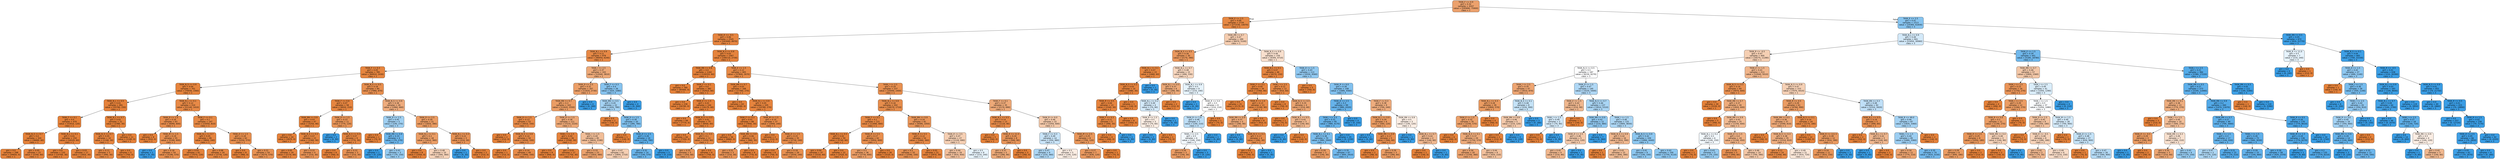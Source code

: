 digraph Tree {
node [shape=box, style="filled, rounded", color="black", fontname=helvetica] ;
edge [fontname=helvetica] ;
0 [label="TASK_F <= 0.9\ngini = 0.32\nsamples = 4247\nvalue = [295890, 75900]\nclass = 1", fillcolor="#eca16c"] ;
1 [label="TASK_E <= 2.5\ngini = 0.09\nsamples = 2734\nvalue = [271530, 14070]\nclass = 1", fillcolor="#e68843"] ;
0 -> 1 [labeldistance=2.5, labelangle=45, headlabel="True"] ;
2 [label="TASK_R <= -0.5\ngini = 0.06\nsamples = 2545\nvalue = [263060, 8970]\nclass = 1", fillcolor="#e68540"] ;
1 -> 2 ;
3 [label="TASK_N_L <= 0.9\ngini = 0.11\nsamples = 978\nvalue = [96950, 6240]\nclass = 1", fillcolor="#e78946"] ;
2 -> 3 ;
4 [label="TASK_F <= 0.3\ngini = 0.05\nsamples = 785\nvalue = [84910, 2430]\nclass = 1", fillcolor="#e6853f"] ;
3 -> 4 ;
5 [label="TASK_N_S <= 0.9\ngini = 0.04\nsamples = 701\nvalue = [76930, 1560]\nclass = 1", fillcolor="#e6843d"] ;
4 -> 5 ;
6 [label="TASK_N_L <= 0.5\ngini = 0.01\nsamples = 491\nvalue = [55790, 150]\nclass = 1", fillcolor="#e5813a"] ;
5 -> 6 ;
7 [label="TASK_F <= 0.1\ngini = 0.0\nsamples = 470\nvalue = [53410, 120]\nclass = 1", fillcolor="#e58139"] ;
6 -> 7 ;
8 [label="TASK_N_S <= 0.7\ngini = 0.0\nsamples = 320\nvalue = [36890, 60]\nclass = 1", fillcolor="#e58139"] ;
7 -> 8 ;
9 [label="gini = 0.0\nsamples = 298\nvalue = [34650, 0]\nclass = 1", fillcolor="#e58139"] ;
8 -> 9 ;
10 [label="gini = 0.05\nsamples = 22\nvalue = [2240, 60]\nclass = 1", fillcolor="#e6843e"] ;
8 -> 10 ;
11 [label="TASK_N_L <= 0.1\ngini = 0.01\nsamples = 150\nvalue = [16520, 60]\nclass = 1", fillcolor="#e5813a"] ;
7 -> 11 ;
12 [label="gini = 0.0\nsamples = 133\nvalue = [14700, 30]\nclass = 1", fillcolor="#e58139"] ;
11 -> 12 ;
13 [label="gini = 0.03\nsamples = 17\nvalue = [1820, 30]\nclass = 1", fillcolor="#e5833c"] ;
11 -> 13 ;
14 [label="TASK_N_L <= 0.7\ngini = 0.02\nsamples = 21\nvalue = [2380, 30]\nclass = 1", fillcolor="#e5833b"] ;
6 -> 14 ;
15 [label="TASK_N_S <= 0.7\ngini = 0.05\nsamples = 10\nvalue = [1190, 30]\nclass = 1", fillcolor="#e6843e"] ;
14 -> 15 ;
16 [label="gini = 0.11\nsamples = 5\nvalue = [490, 30]\nclass = 1", fillcolor="#e78945"] ;
15 -> 16 ;
17 [label="gini = 0.0\nsamples = 5\nvalue = [700, 0]\nclass = 1", fillcolor="#e58139"] ;
15 -> 17 ;
18 [label="gini = 0.0\nsamples = 11\nvalue = [1190, 0]\nclass = 1", fillcolor="#e58139"] ;
14 -> 18 ;
19 [label="TASK_N_L <= 0.1\ngini = 0.12\nsamples = 210\nvalue = [21140, 1410]\nclass = 1", fillcolor="#e78946"] ;
5 -> 19 ;
20 [label="TASK_D <= 1.5\ngini = 0.16\nsamples = 63\nvalue = [6090, 600]\nclass = 1", fillcolor="#e88d4d"] ;
19 -> 20 ;
21 [label="gini = 0.0\nsamples = 8\nvalue = [910, 0]\nclass = 1", fillcolor="#e58139"] ;
20 -> 21 ;
22 [label="TASK_M <= 1.5\ngini = 0.19\nsamples = 55\nvalue = [5180, 600]\nclass = 1", fillcolor="#e89050"] ;
20 -> 22 ;
23 [label="gini = 0.0\nsamples = 1\nvalue = [0, 30]\nclass = 3", fillcolor="#399de5"] ;
22 -> 23 ;
24 [label="gini = 0.18\nsamples = 54\nvalue = [5180, 570]\nclass = 1", fillcolor="#e88f4f"] ;
22 -> 24 ;
25 [label="TASK_F <= 0.1\ngini = 0.1\nsamples = 147\nvalue = [15050, 810]\nclass = 1", fillcolor="#e68844"] ;
19 -> 25 ;
26 [label="TASK_N_L <= 0.7\ngini = 0.05\nsamples = 85\nvalue = [9800, 240]\nclass = 1", fillcolor="#e6843e"] ;
25 -> 26 ;
27 [label="gini = 0.03\nsamples = 61\nvalue = [7070, 120]\nclass = 1", fillcolor="#e5833c"] ;
26 -> 27 ;
28 [label="gini = 0.08\nsamples = 24\nvalue = [2730, 120]\nclass = 1", fillcolor="#e68742"] ;
26 -> 28 ;
29 [label="TASK_D <= 1.5\ngini = 0.18\nsamples = 62\nvalue = [5250, 570]\nclass = 1", fillcolor="#e88f4e"] ;
25 -> 29 ;
30 [label="gini = 0.0\nsamples = 8\nvalue = [980, 0]\nclass = 1", fillcolor="#e58139"] ;
29 -> 30 ;
31 [label="gini = 0.21\nsamples = 54\nvalue = [4270, 570]\nclass = 1", fillcolor="#e89253"] ;
29 -> 31 ;
32 [label="TASK_N_S <= 0.5\ngini = 0.18\nsamples = 84\nvalue = [7980, 870]\nclass = 1", fillcolor="#e88f4f"] ;
4 -> 32 ;
33 [label="TASK_F <= 0.6\ngini = 0.07\nsamples = 58\nvalue = [6020, 210]\nclass = 1", fillcolor="#e68540"] ;
32 -> 33 ;
34 [label="TASK_RN <= 0.9\ngini = 0.03\nsamples = 47\nvalue = [5250, 90]\nclass = 1", fillcolor="#e5833c"] ;
33 -> 34 ;
35 [label="gini = 0.0\nsamples = 24\nvalue = [2870, 0]\nclass = 1", fillcolor="#e58139"] ;
34 -> 35 ;
36 [label="TASK_N_S <= 0.2\ngini = 0.07\nsamples = 23\nvalue = [2380, 90]\nclass = 1", fillcolor="#e68640"] ;
34 -> 36 ;
37 [label="gini = 0.05\nsamples = 19\nvalue = [2170, 60]\nclass = 1", fillcolor="#e6843e"] ;
36 -> 37 ;
38 [label="gini = 0.22\nsamples = 4\nvalue = [210, 30]\nclass = 1", fillcolor="#e99355"] ;
36 -> 38 ;
39 [label="TASK_D <= 1.5\ngini = 0.23\nsamples = 11\nvalue = [770, 120]\nclass = 1", fillcolor="#e99558"] ;
33 -> 39 ;
40 [label="gini = 0.0\nsamples = 2\nvalue = [0, 90]\nclass = 3", fillcolor="#399de5"] ;
39 -> 40 ;
41 [label="TASK_N_S <= 0.3\ngini = 0.07\nsamples = 9\nvalue = [770, 30]\nclass = 1", fillcolor="#e68641"] ;
39 -> 41 ;
42 [label="gini = 0.0\nsamples = 6\nvalue = [560, 0]\nclass = 1", fillcolor="#e58139"] ;
41 -> 42 ;
43 [label="gini = 0.22\nsamples = 3\nvalue = [210, 30]\nclass = 1", fillcolor="#e99355"] ;
41 -> 43 ;
44 [label="TASK_N_S <= 0.9\ngini = 0.38\nsamples = 26\nvalue = [1960, 660]\nclass = 1", fillcolor="#eeab7c"] ;
32 -> 44 ;
45 [label="TASK_D <= 1.5\ngini = 0.45\nsamples = 5\nvalue = [140, 270]\nclass = 3", fillcolor="#a0d0f2"] ;
44 -> 45 ;
46 [label="gini = 0.0\nsamples = 1\nvalue = [70, 0]\nclass = 1", fillcolor="#e58139"] ;
45 -> 46 ;
47 [label="TASK_RN <= 0.9\ngini = 0.33\nsamples = 4\nvalue = [70, 270]\nclass = 3", fillcolor="#6cb6ec"] ;
45 -> 47 ;
48 [label="gini = 0.0\nsamples = 1\nvalue = [0, 120]\nclass = 3", fillcolor="#399de5"] ;
47 -> 48 ;
49 [label="gini = 0.43\nsamples = 3\nvalue = [70, 150]\nclass = 3", fillcolor="#95cbf1"] ;
47 -> 49 ;
50 [label="TASK_D <= 2.5\ngini = 0.29\nsamples = 21\nvalue = [1820, 390]\nclass = 1", fillcolor="#eb9c63"] ;
44 -> 50 ;
51 [label="TASK_N_L <= 0.1\ngini = 0.3\nsamples = 18\nvalue = [1610, 360]\nclass = 1", fillcolor="#eb9d65"] ;
50 -> 51 ;
52 [label="gini = 0.0\nsamples = 8\nvalue = [1050, 0]\nclass = 1", fillcolor="#e58139"] ;
51 -> 52 ;
53 [label="gini = 0.48\nsamples = 10\nvalue = [560, 360]\nclass = 1", fillcolor="#f6d2b8"] ;
51 -> 53 ;
54 [label="TASK_N_L <= 0.3\ngini = 0.22\nsamples = 3\nvalue = [210, 30]\nclass = 1", fillcolor="#e99355"] ;
50 -> 54 ;
55 [label="gini = 0.0\nsamples = 1\nvalue = [0, 30]\nclass = 3", fillcolor="#399de5"] ;
54 -> 55 ;
56 [label="gini = 0.0\nsamples = 2\nvalue = [210, 0]\nclass = 1", fillcolor="#e58139"] ;
54 -> 56 ;
57 [label="TASK_I <= 2.5\ngini = 0.37\nsamples = 193\nvalue = [12040, 3810]\nclass = 1", fillcolor="#eda978"] ;
3 -> 57 ;
58 [label="TASK_D <= 2.5\ngini = 0.31\nsamples = 167\nvalue = [11620, 2730]\nclass = 1", fillcolor="#eb9f68"] ;
57 -> 58 ;
59 [label="TASK_RN <= 0.7\ngini = 0.3\nsamples = 163\nvalue = [11620, 2550]\nclass = 1", fillcolor="#eb9d64"] ;
58 -> 59 ;
60 [label="TASK_D <= 1.5\ngini = 0.13\nsamples = 52\nvalue = [4410, 330]\nclass = 1", fillcolor="#e78a48"] ;
59 -> 60 ;
61 [label="gini = 0.0\nsamples = 2\nvalue = [210, 0]\nclass = 1", fillcolor="#e58139"] ;
60 -> 61 ;
62 [label="TASK_N_S <= 0.9\ngini = 0.14\nsamples = 50\nvalue = [4200, 330]\nclass = 1", fillcolor="#e78b49"] ;
60 -> 62 ;
63 [label="gini = 0.0\nsamples = 1\nvalue = [210, 0]\nclass = 1", fillcolor="#e58139"] ;
62 -> 63 ;
64 [label="gini = 0.14\nsamples = 49\nvalue = [3990, 330]\nclass = 1", fillcolor="#e78b49"] ;
62 -> 64 ;
65 [label="TASK_D <= 1.5\ngini = 0.36\nsamples = 111\nvalue = [7210, 2220]\nclass = 1", fillcolor="#eda876"] ;
59 -> 65 ;
66 [label="TASK_I <= 1.5\ngini = 0.02\nsamples = 26\nvalue = [2590, 30]\nclass = 1", fillcolor="#e5823b"] ;
65 -> 66 ;
67 [label="gini = 0.0\nsamples = 9\nvalue = [840, 0]\nclass = 1", fillcolor="#e58139"] ;
66 -> 67 ;
68 [label="gini = 0.03\nsamples = 17\nvalue = [1750, 30]\nclass = 1", fillcolor="#e5833c"] ;
66 -> 68 ;
69 [label="TASK_I <= 1.5\ngini = 0.44\nsamples = 85\nvalue = [4620, 2190]\nclass = 1", fillcolor="#f1bd97"] ;
65 -> 69 ;
70 [label="gini = 0.33\nsamples = 23\nvalue = [1820, 480]\nclass = 1", fillcolor="#eca26d"] ;
69 -> 70 ;
71 [label="gini = 0.47\nsamples = 62\nvalue = [2800, 1710]\nclass = 1", fillcolor="#f5ceb2"] ;
69 -> 71 ;
72 [label="gini = 0.0\nsamples = 4\nvalue = [0, 180]\nclass = 3", fillcolor="#399de5"] ;
58 -> 72 ;
73 [label="TASK_F <= 0.3\ngini = 0.4\nsamples = 26\nvalue = [420, 1080]\nclass = 3", fillcolor="#86c3ef"] ;
57 -> 73 ;
74 [label="TASK_RN <= 0.5\ngini = 0.45\nsamples = 22\nvalue = [420, 780]\nclass = 3", fillcolor="#a4d2f3"] ;
73 -> 74 ;
75 [label="gini = 0.0\nsamples = 2\nvalue = [140, 0]\nclass = 1", fillcolor="#e58139"] ;
74 -> 75 ;
76 [label="TASK_D <= 1.5\ngini = 0.39\nsamples = 20\nvalue = [280, 780]\nclass = 3", fillcolor="#80c0ee"] ;
74 -> 76 ;
77 [label="gini = 0.0\nsamples = 1\nvalue = [140, 0]\nclass = 1", fillcolor="#e58139"] ;
76 -> 77 ;
78 [label="TASK_D <= 2.5\ngini = 0.26\nsamples = 19\nvalue = [140, 780]\nclass = 3", fillcolor="#5dafea"] ;
76 -> 78 ;
79 [label="gini = 0.32\nsamples = 14\nvalue = [140, 570]\nclass = 3", fillcolor="#6ab5eb"] ;
78 -> 79 ;
80 [label="gini = 0.0\nsamples = 5\nvalue = [0, 210]\nclass = 3", fillcolor="#399de5"] ;
78 -> 80 ;
81 [label="gini = 0.0\nsamples = 4\nvalue = [0, 300]\nclass = 3", fillcolor="#399de5"] ;
73 -> 81 ;
82 [label="TASK_N_S <= 0.9\ngini = 0.03\nsamples = 1567\nvalue = [166110, 2730]\nclass = 1", fillcolor="#e5833c"] ;
2 -> 82 ;
83 [label="TASK_RN <= 0.9\ngini = 0.0\nsamples = 1162\nvalue = [128310, 60]\nclass = 1", fillcolor="#e58139"] ;
82 -> 83 ;
84 [label="gini = 0.0\nsamples = 780\nvalue = [85400, 0]\nclass = 1", fillcolor="#e58139"] ;
83 -> 84 ;
85 [label="TASK_F <= 0.1\ngini = 0.0\nsamples = 382\nvalue = [42910, 60]\nclass = 1", fillcolor="#e58139"] ;
83 -> 85 ;
86 [label="gini = 0.0\nsamples = 238\nvalue = [26740, 0]\nclass = 1", fillcolor="#e58139"] ;
85 -> 86 ;
87 [label="TASK_E <= 1.5\ngini = 0.01\nsamples = 144\nvalue = [16170, 60]\nclass = 1", fillcolor="#e5813a"] ;
85 -> 87 ;
88 [label="gini = 0.0\nsamples = 69\nvalue = [7770, 0]\nclass = 1", fillcolor="#e58139"] ;
87 -> 88 ;
89 [label="TASK_N_S <= 0.5\ngini = 0.01\nsamples = 75\nvalue = [8400, 60]\nclass = 1", fillcolor="#e5823a"] ;
87 -> 89 ;
90 [label="gini = 0.0\nsamples = 64\nvalue = [7350, 0]\nclass = 1", fillcolor="#e58139"] ;
89 -> 90 ;
91 [label="TASK_N_L <= 0.5\ngini = 0.1\nsamples = 11\nvalue = [1050, 60]\nclass = 1", fillcolor="#e68844"] ;
89 -> 91 ;
92 [label="gini = 0.25\nsamples = 5\nvalue = [350, 60]\nclass = 1", fillcolor="#e9975b"] ;
91 -> 92 ;
93 [label="gini = 0.0\nsamples = 6\nvalue = [700, 0]\nclass = 1", fillcolor="#e58139"] ;
91 -> 93 ;
94 [label="TASK_E <= 1.5\ngini = 0.12\nsamples = 405\nvalue = [37800, 2670]\nclass = 1", fillcolor="#e78a47"] ;
82 -> 94 ;
95 [label="TASK_RN <= 0.7\ngini = 0.03\nsamples = 168\nvalue = [17360, 270]\nclass = 1", fillcolor="#e5833c"] ;
94 -> 95 ;
96 [label="gini = 0.0\nsamples = 63\nvalue = [6580, 0]\nclass = 1", fillcolor="#e58139"] ;
95 -> 96 ;
97 [label="TASK_N_L <= 0.9\ngini = 0.05\nsamples = 105\nvalue = [10780, 270]\nclass = 1", fillcolor="#e6843e"] ;
95 -> 97 ;
98 [label="TASK_F <= 0.3\ngini = 0.01\nsamples = 68\nvalue = [7840, 30]\nclass = 1", fillcolor="#e5813a"] ;
97 -> 98 ;
99 [label="gini = 0.0\nsamples = 56\nvalue = [6860, 0]\nclass = 1", fillcolor="#e58139"] ;
98 -> 99 ;
100 [label="TASK_RN <= 0.9\ngini = 0.06\nsamples = 12\nvalue = [980, 30]\nclass = 1", fillcolor="#e6853f"] ;
98 -> 100 ;
101 [label="gini = 0.22\nsamples = 3\nvalue = [210, 30]\nclass = 1", fillcolor="#e99355"] ;
100 -> 101 ;
102 [label="gini = 0.0\nsamples = 9\nvalue = [770, 0]\nclass = 1", fillcolor="#e58139"] ;
100 -> 102 ;
103 [label="TASK_M <= 1.5\ngini = 0.14\nsamples = 37\nvalue = [2940, 240]\nclass = 1", fillcolor="#e78b49"] ;
97 -> 103 ;
104 [label="gini = 0.0\nsamples = 2\nvalue = [210, 0]\nclass = 1", fillcolor="#e58139"] ;
103 -> 104 ;
105 [label="TASK_D <= 1.5\ngini = 0.15\nsamples = 35\nvalue = [2730, 240]\nclass = 1", fillcolor="#e78c4a"] ;
103 -> 105 ;
106 [label="gini = 0.0\nsamples = 6\nvalue = [700, 0]\nclass = 1", fillcolor="#e58139"] ;
105 -> 106 ;
107 [label="gini = 0.19\nsamples = 29\nvalue = [2030, 240]\nclass = 1", fillcolor="#e89050"] ;
105 -> 107 ;
108 [label="TASK_I <= 2.5\ngini = 0.19\nsamples = 237\nvalue = [20440, 2400]\nclass = 1", fillcolor="#e89050"] ;
94 -> 108 ;
109 [label="TASK_N_L <= 0.9\ngini = 0.16\nsamples = 202\nvalue = [18270, 1710]\nclass = 1", fillcolor="#e78d4c"] ;
108 -> 109 ;
110 [label="TASK_F <= 0.1\ngini = 0.1\nsamples = 121\nvalue = [11690, 660]\nclass = 1", fillcolor="#e68844"] ;
109 -> 110 ;
111 [label="TASK_N_L <= 0.5\ngini = 0.02\nsamples = 59\nvalue = [5740, 60]\nclass = 1", fillcolor="#e5823b"] ;
110 -> 111 ;
112 [label="gini = 0.04\nsamples = 37\nvalue = [3220, 60]\nclass = 1", fillcolor="#e5833d"] ;
111 -> 112 ;
113 [label="gini = 0.0\nsamples = 22\nvalue = [2520, 0]\nclass = 1", fillcolor="#e58139"] ;
111 -> 113 ;
114 [label="TASK_R <= 5.5\ngini = 0.17\nsamples = 62\nvalue = [5950, 600]\nclass = 1", fillcolor="#e88e4d"] ;
110 -> 114 ;
115 [label="gini = 0.3\nsamples = 36\nvalue = [2730, 600]\nclass = 1", fillcolor="#eb9d65"] ;
114 -> 115 ;
116 [label="gini = 0.0\nsamples = 26\nvalue = [3220, 0]\nclass = 1", fillcolor="#e58139"] ;
114 -> 116 ;
117 [label="TASK_RN <= 0.9\ngini = 0.24\nsamples = 81\nvalue = [6580, 1050]\nclass = 1", fillcolor="#e99559"] ;
109 -> 117 ;
118 [label="TASK_R <= 5.5\ngini = 0.12\nsamples = 54\nvalue = [5460, 360]\nclass = 1", fillcolor="#e78946"] ;
117 -> 118 ;
119 [label="gini = 0.2\nsamples = 33\nvalue = [2590, 330]\nclass = 1", fillcolor="#e89152"] ;
118 -> 119 ;
120 [label="gini = 0.02\nsamples = 21\nvalue = [2870, 30]\nclass = 1", fillcolor="#e5823b"] ;
118 -> 120 ;
121 [label="TASK_R <= 3.5\ngini = 0.47\nsamples = 27\nvalue = [1120, 690]\nclass = 1", fillcolor="#f5cfb3"] ;
117 -> 121 ;
122 [label="gini = 0.44\nsamples = 19\nvalue = [910, 450]\nclass = 1", fillcolor="#f2bf9b"] ;
121 -> 122 ;
123 [label="gini = 0.5\nsamples = 8\nvalue = [210, 240]\nclass = 3", fillcolor="#e6f3fc"] ;
121 -> 123 ;
124 [label="TASK_F <= 0.1\ngini = 0.37\nsamples = 35\nvalue = [2170, 690]\nclass = 1", fillcolor="#eda978"] ;
108 -> 124 ;
125 [label="TASK_N_L <= 0.5\ngini = 0.14\nsamples = 13\nvalue = [1120, 90]\nclass = 1", fillcolor="#e78b49"] ;
124 -> 125 ;
126 [label="gini = 0.0\nsamples = 5\nvalue = [560, 0]\nclass = 1", fillcolor="#e58139"] ;
125 -> 126 ;
127 [label="TASK_R <= 11.5\ngini = 0.24\nsamples = 8\nvalue = [560, 90]\nclass = 1", fillcolor="#e99559"] ;
125 -> 127 ;
128 [label="gini = 0.37\nsamples = 5\nvalue = [280, 90]\nclass = 1", fillcolor="#edaa79"] ;
127 -> 128 ;
129 [label="gini = 0.0\nsamples = 3\nvalue = [280, 0]\nclass = 1", fillcolor="#e58139"] ;
127 -> 129 ;
130 [label="TASK_R <= 6.0\ngini = 0.46\nsamples = 22\nvalue = [1050, 600]\nclass = 1", fillcolor="#f4c9aa"] ;
124 -> 130 ;
131 [label="TASK_F <= 0.3\ngini = 0.49\nsamples = 14\nvalue = [350, 480]\nclass = 3", fillcolor="#c9e4f8"] ;
130 -> 131 ;
132 [label="gini = 0.47\nsamples = 9\nvalue = [210, 360]\nclass = 3", fillcolor="#acd6f4"] ;
131 -> 132 ;
133 [label="gini = 0.5\nsamples = 5\nvalue = [140, 120]\nclass = 1", fillcolor="#fbede3"] ;
131 -> 133 ;
134 [label="TASK_M <= 2.5\ngini = 0.25\nsamples = 8\nvalue = [700, 120]\nclass = 1", fillcolor="#e9975b"] ;
130 -> 134 ;
135 [label="gini = 0.27\nsamples = 7\nvalue = [630, 120]\nclass = 1", fillcolor="#ea995f"] ;
134 -> 135 ;
136 [label="gini = 0.0\nsamples = 1\nvalue = [70, 0]\nclass = 1", fillcolor="#e58139"] ;
134 -> 136 ;
137 [label="TASK_RN <= 0.7\ngini = 0.47\nsamples = 189\nvalue = [8470, 5100]\nclass = 1", fillcolor="#f5cdb0"] ;
1 -> 137 ;
138 [label="TASK_N_S <= 0.5\ngini = 0.26\nsamples = 30\nvalue = [2170, 390]\nclass = 1", fillcolor="#ea985d"] ;
137 -> 138 ;
139 [label="TASK_N_L <= 0.1\ngini = 0.07\nsamples = 15\nvalue = [1680, 60]\nclass = 1", fillcolor="#e68640"] ;
138 -> 139 ;
140 [label="TASK_N_S <= 0.2\ngini = 0.03\nsamples = 14\nvalue = [1680, 30]\nclass = 1", fillcolor="#e5833d"] ;
139 -> 140 ;
141 [label="TASK_R <= 0.5\ngini = 0.04\nsamples = 13\nvalue = [1540, 30]\nclass = 1", fillcolor="#e6833d"] ;
140 -> 141 ;
142 [label="TASK_F <= 0.3\ngini = 0.11\nsamples = 5\nvalue = [490, 30]\nclass = 1", fillcolor="#e78945"] ;
141 -> 142 ;
143 [label="gini = 0.0\nsamples = 4\nvalue = [490, 0]\nclass = 1", fillcolor="#e58139"] ;
142 -> 143 ;
144 [label="gini = 0.0\nsamples = 1\nvalue = [0, 30]\nclass = 3", fillcolor="#399de5"] ;
142 -> 144 ;
145 [label="gini = 0.0\nsamples = 8\nvalue = [1050, 0]\nclass = 1", fillcolor="#e58139"] ;
141 -> 145 ;
146 [label="gini = 0.0\nsamples = 1\nvalue = [140, 0]\nclass = 1", fillcolor="#e58139"] ;
140 -> 146 ;
147 [label="gini = 0.0\nsamples = 1\nvalue = [0, 30]\nclass = 3", fillcolor="#399de5"] ;
139 -> 147 ;
148 [label="TASK_N_L <= 0.7\ngini = 0.48\nsamples = 15\nvalue = [490, 330]\nclass = 1", fillcolor="#f7d6be"] ;
138 -> 148 ;
149 [label="TASK_N_L <= 0.5\ngini = 0.37\nsamples = 6\nvalue = [280, 90]\nclass = 1", fillcolor="#edaa79"] ;
148 -> 149 ;
150 [label="TASK_N_L <= 0.2\ngini = 0.49\nsamples = 4\nvalue = [70, 90]\nclass = 3", fillcolor="#d3e9f9"] ;
149 -> 150 ;
151 [label="TASK_R <= 1.5\ngini = 0.5\nsamples = 3\nvalue = [70, 60]\nclass = 1", fillcolor="#fbede3"] ;
150 -> 151 ;
152 [label="gini = 0.0\nsamples = 2\nvalue = [0, 60]\nclass = 3", fillcolor="#399de5"] ;
151 -> 152 ;
153 [label="gini = 0.0\nsamples = 1\nvalue = [70, 0]\nclass = 1", fillcolor="#e58139"] ;
151 -> 153 ;
154 [label="gini = 0.0\nsamples = 1\nvalue = [0, 30]\nclass = 3", fillcolor="#399de5"] ;
150 -> 154 ;
155 [label="gini = 0.0\nsamples = 2\nvalue = [210, 0]\nclass = 1", fillcolor="#e58139"] ;
149 -> 155 ;
156 [label="TASK_N_L <= 0.9\ngini = 0.5\nsamples = 9\nvalue = [210, 240]\nclass = 3", fillcolor="#e6f3fc"] ;
148 -> 156 ;
157 [label="gini = 0.0\nsamples = 1\nvalue = [0, 30]\nclass = 3", fillcolor="#399de5"] ;
156 -> 157 ;
158 [label="TASK_R <= 5.0\ngini = 0.5\nsamples = 8\nvalue = [210, 210]\nclass = 1", fillcolor="#ffffff"] ;
156 -> 158 ;
159 [label="TASK_R <= 1.0\ngini = 0.48\nsamples = 7\nvalue = [140, 210]\nclass = 3", fillcolor="#bddef6"] ;
158 -> 159 ;
160 [label="TASK_I <= 2.5\ngini = 0.5\nsamples = 6\nvalue = [140, 150]\nclass = 3", fillcolor="#f2f8fd"] ;
159 -> 160 ;
161 [label="gini = 0.29\nsamples = 3\nvalue = [140, 30]\nclass = 1", fillcolor="#eb9c63"] ;
160 -> 161 ;
162 [label="gini = 0.0\nsamples = 3\nvalue = [0, 120]\nclass = 3", fillcolor="#399de5"] ;
160 -> 162 ;
163 [label="gini = 0.0\nsamples = 1\nvalue = [0, 60]\nclass = 3", fillcolor="#399de5"] ;
159 -> 163 ;
164 [label="gini = 0.0\nsamples = 1\nvalue = [70, 0]\nclass = 1", fillcolor="#e58139"] ;
158 -> 164 ;
165 [label="TASK_N_S <= 0.9\ngini = 0.49\nsamples = 159\nvalue = [6300, 4710]\nclass = 1", fillcolor="#f8dfcd"] ;
137 -> 165 ;
166 [label="TASK_N_L <= 0.1\ngini = 0.07\nsamples = 46\nvalue = [4270, 150]\nclass = 1", fillcolor="#e68540"] ;
165 -> 166 ;
167 [label="TASK_F <= 0.1\ngini = 0.05\nsamples = 34\nvalue = [3360, 90]\nclass = 1", fillcolor="#e6843e"] ;
166 -> 167 ;
168 [label="gini = 0.0\nsamples = 21\nvalue = [2170, 0]\nclass = 1", fillcolor="#e58139"] ;
167 -> 168 ;
169 [label="TASK_R <= 1.0\ngini = 0.13\nsamples = 13\nvalue = [1190, 90]\nclass = 1", fillcolor="#e78b48"] ;
167 -> 169 ;
170 [label="TASK_RN <= 0.9\ngini = 0.37\nsamples = 5\nvalue = [280, 90]\nclass = 1", fillcolor="#edaa79"] ;
169 -> 170 ;
171 [label="gini = 0.0\nsamples = 1\nvalue = [0, 60]\nclass = 3", fillcolor="#399de5"] ;
170 -> 171 ;
172 [label="TASK_N_S <= 0.1\ngini = 0.17\nsamples = 4\nvalue = [280, 30]\nclass = 1", fillcolor="#e88e4e"] ;
170 -> 172 ;
173 [label="gini = 0.0\nsamples = 3\nvalue = [280, 0]\nclass = 1", fillcolor="#e58139"] ;
172 -> 173 ;
174 [label="gini = 0.0\nsamples = 1\nvalue = [0, 30]\nclass = 3", fillcolor="#399de5"] ;
172 -> 174 ;
175 [label="gini = 0.0\nsamples = 8\nvalue = [910, 0]\nclass = 1", fillcolor="#e58139"] ;
169 -> 175 ;
176 [label="TASK_I <= 2.5\ngini = 0.12\nsamples = 12\nvalue = [910, 60]\nclass = 1", fillcolor="#e78946"] ;
166 -> 176 ;
177 [label="gini = 0.0\nsamples = 8\nvalue = [700, 0]\nclass = 1", fillcolor="#e58139"] ;
176 -> 177 ;
178 [label="TASK_N_S <= 0.5\ngini = 0.35\nsamples = 4\nvalue = [210, 60]\nclass = 1", fillcolor="#eca572"] ;
176 -> 178 ;
179 [label="gini = 0.0\nsamples = 1\nvalue = [70, 0]\nclass = 1", fillcolor="#e58139"] ;
178 -> 179 ;
180 [label="TASK_N_L <= 0.5\ngini = 0.42\nsamples = 3\nvalue = [140, 60]\nclass = 1", fillcolor="#f0b78e"] ;
178 -> 180 ;
181 [label="gini = 0.0\nsamples = 2\nvalue = [0, 60]\nclass = 3", fillcolor="#399de5"] ;
180 -> 181 ;
182 [label="gini = 0.0\nsamples = 1\nvalue = [140, 0]\nclass = 1", fillcolor="#e58139"] ;
180 -> 182 ;
183 [label="TASK_D <= 1.5\ngini = 0.43\nsamples = 113\nvalue = [2030, 4560]\nclass = 3", fillcolor="#91c9f1"] ;
165 -> 183 ;
184 [label="gini = 0.0\nsamples = 5\nvalue = [350, 0]\nclass = 1", fillcolor="#e58139"] ;
183 -> 184 ;
185 [label="TASK_R <= 6.0\ngini = 0.39\nsamples = 108\nvalue = [1680, 4560]\nclass = 3", fillcolor="#82c1ef"] ;
183 -> 185 ;
186 [label="TASK_D <= 2.5\ngini = 0.3\nsamples = 99\nvalue = [980, 4320]\nclass = 3", fillcolor="#66b3eb"] ;
185 -> 186 ;
187 [label="TASK_I <= 2.5\ngini = 0.31\nsamples = 95\nvalue = [980, 4170]\nclass = 3", fillcolor="#68b4eb"] ;
186 -> 187 ;
188 [label="TASK_N_L <= 0.1\ngini = 0.38\nsamples = 70\nvalue = [980, 2940]\nclass = 3", fillcolor="#7bbeee"] ;
187 -> 188 ;
189 [label="gini = 0.29\nsamples = 3\nvalue = [140, 30]\nclass = 1", fillcolor="#eb9c63"] ;
188 -> 189 ;
190 [label="gini = 0.35\nsamples = 67\nvalue = [840, 2910]\nclass = 3", fillcolor="#72b9ed"] ;
188 -> 190 ;
191 [label="gini = 0.0\nsamples = 25\nvalue = [0, 1230]\nclass = 3", fillcolor="#399de5"] ;
187 -> 191 ;
192 [label="gini = 0.0\nsamples = 4\nvalue = [0, 150]\nclass = 3", fillcolor="#399de5"] ;
186 -> 192 ;
193 [label="TASK_F <= 0.3\ngini = 0.38\nsamples = 9\nvalue = [700, 240]\nclass = 1", fillcolor="#eeac7d"] ;
185 -> 193 ;
194 [label="TASK_N_L <= 0.9\ngini = 0.29\nsamples = 6\nvalue = [560, 120]\nclass = 1", fillcolor="#eb9c63"] ;
193 -> 194 ;
195 [label="gini = 0.0\nsamples = 1\nvalue = [0, 60]\nclass = 3", fillcolor="#399de5"] ;
194 -> 195 ;
196 [label="TASK_RN <= 0.9\ngini = 0.17\nsamples = 5\nvalue = [560, 60]\nclass = 1", fillcolor="#e88e4e"] ;
194 -> 196 ;
197 [label="gini = 0.0\nsamples = 2\nvalue = [280, 0]\nclass = 1", fillcolor="#e58139"] ;
196 -> 197 ;
198 [label="gini = 0.29\nsamples = 3\nvalue = [280, 60]\nclass = 1", fillcolor="#eb9c63"] ;
196 -> 198 ;
199 [label="TASK_RN <= 0.9\ngini = 0.5\nsamples = 3\nvalue = [140, 120]\nclass = 1", fillcolor="#fbede3"] ;
193 -> 199 ;
200 [label="gini = 0.0\nsamples = 1\nvalue = [0, 60]\nclass = 3", fillcolor="#399de5"] ;
199 -> 200 ;
201 [label="TASK_N_L <= 0.7\ngini = 0.42\nsamples = 2\nvalue = [140, 60]\nclass = 1", fillcolor="#f0b78e"] ;
199 -> 201 ;
202 [label="gini = 0.0\nsamples = 1\nvalue = [140, 0]\nclass = 1", fillcolor="#e58139"] ;
201 -> 202 ;
203 [label="gini = 0.0\nsamples = 1\nvalue = [0, 60]\nclass = 3", fillcolor="#399de5"] ;
201 -> 203 ;
204 [label="TASK_E <= 2.5\ngini = 0.41\nsamples = 1513\nvalue = [24360, 61830]\nclass = 3", fillcolor="#87c4ef"] ;
0 -> 204 [labeldistance=2.5, labelangle=-45, headlabel="False"] ;
205 [label="TASK_N_L <= 0.9\ngini = 0.49\nsamples = 841\nvalue = [23450, 30060]\nclass = 3", fillcolor="#d3e9f9"] ;
204 -> 205 ;
206 [label="TASK_R <= -0.5\ngini = 0.47\nsamples = 400\nvalue = [18270, 11280]\nclass = 1", fillcolor="#f5cfb3"] ;
205 -> 206 ;
207 [label="TASK_N_S <= 0.5\ngini = 0.5\nsamples = 187\nvalue = [6230, 6270]\nclass = 3", fillcolor="#fefeff"] ;
206 -> 207 ;
208 [label="TASK_I <= 2.5\ngini = 0.35\nsamples = 47\nvalue = [3010, 870]\nclass = 1", fillcolor="#eda572"] ;
207 -> 208 ;
209 [label="TASK_N_L <= 0.3\ngini = 0.28\nsamples = 39\nvalue = [2800, 570]\nclass = 1", fillcolor="#ea9b61"] ;
208 -> 209 ;
210 [label="TASK_E <= 1.5\ngini = 0.32\nsamples = 35\nvalue = [2240, 570]\nclass = 1", fillcolor="#eca16b"] ;
209 -> 210 ;
211 [label="gini = 0.0\nsamples = 6\nvalue = [490, 0]\nclass = 1", fillcolor="#e58139"] ;
210 -> 211 ;
212 [label="TASK_N_S <= 0.1\ngini = 0.37\nsamples = 29\nvalue = [1750, 570]\nclass = 1", fillcolor="#edaa79"] ;
210 -> 212 ;
213 [label="gini = 0.34\nsamples = 20\nvalue = [1330, 360]\nclass = 1", fillcolor="#eca36f"] ;
212 -> 213 ;
214 [label="gini = 0.44\nsamples = 9\nvalue = [420, 210]\nclass = 1", fillcolor="#f2c09c"] ;
212 -> 214 ;
215 [label="gini = 0.0\nsamples = 4\nvalue = [560, 0]\nclass = 1", fillcolor="#e58139"] ;
209 -> 215 ;
216 [label="TASK_N_S <= 0.1\ngini = 0.48\nsamples = 8\nvalue = [210, 300]\nclass = 3", fillcolor="#c4e2f7"] ;
208 -> 216 ;
217 [label="TASK_RN <= 0.9\ngini = 0.46\nsamples = 5\nvalue = [210, 120]\nclass = 1", fillcolor="#f4c9aa"] ;
216 -> 217 ;
218 [label="gini = 0.0\nsamples = 2\nvalue = [210, 0]\nclass = 1", fillcolor="#e58139"] ;
217 -> 218 ;
219 [label="gini = 0.0\nsamples = 3\nvalue = [0, 120]\nclass = 3", fillcolor="#399de5"] ;
217 -> 219 ;
220 [label="gini = 0.0\nsamples = 3\nvalue = [0, 180]\nclass = 3", fillcolor="#399de5"] ;
216 -> 220 ;
221 [label="TASK_D <= 1.5\ngini = 0.47\nsamples = 140\nvalue = [3220, 5400]\nclass = 3", fillcolor="#afd7f5"] ;
207 -> 221 ;
222 [label="TASK_E <= 1.5\ngini = 0.42\nsamples = 3\nvalue = [210, 90]\nclass = 1", fillcolor="#f0b78e"] ;
221 -> 222 ;
223 [label="TASK_I <= 1.5\ngini = 0.49\nsamples = 2\nvalue = [70, 90]\nclass = 3", fillcolor="#d3e9f9"] ;
222 -> 223 ;
224 [label="gini = 0.0\nsamples = 1\nvalue = [70, 0]\nclass = 1", fillcolor="#e58139"] ;
223 -> 224 ;
225 [label="gini = 0.0\nsamples = 1\nvalue = [0, 90]\nclass = 3", fillcolor="#399de5"] ;
223 -> 225 ;
226 [label="gini = 0.0\nsamples = 1\nvalue = [140, 0]\nclass = 1", fillcolor="#e58139"] ;
222 -> 226 ;
227 [label="TASK_N_S <= 0.7\ngini = 0.46\nsamples = 137\nvalue = [3010, 5310]\nclass = 3", fillcolor="#a9d5f4"] ;
221 -> 227 ;
228 [label="TASK_RN <= 0.9\ngini = 0.42\nsamples = 12\nvalue = [210, 480]\nclass = 3", fillcolor="#90c8f0"] ;
227 -> 228 ;
229 [label="TASK_D <= 2.5\ngini = 0.46\nsamples = 5\nvalue = [210, 120]\nclass = 1", fillcolor="#f4c9aa"] ;
228 -> 229 ;
230 [label="gini = 0.42\nsamples = 4\nvalue = [210, 90]\nclass = 1", fillcolor="#f0b78e"] ;
229 -> 230 ;
231 [label="gini = 0.0\nsamples = 1\nvalue = [0, 30]\nclass = 3", fillcolor="#399de5"] ;
229 -> 231 ;
232 [label="gini = 0.0\nsamples = 7\nvalue = [0, 360]\nclass = 3", fillcolor="#399de5"] ;
228 -> 232 ;
233 [label="TASK_I <= 1.5\ngini = 0.46\nsamples = 125\nvalue = [2800, 4830]\nclass = 3", fillcolor="#acd6f4"] ;
227 -> 233 ;
234 [label="TASK_N_S <= 0.9\ngini = 0.42\nsamples = 16\nvalue = [910, 390]\nclass = 1", fillcolor="#f0b78e"] ;
233 -> 234 ;
235 [label="gini = 0.0\nsamples = 1\nvalue = [70, 0]\nclass = 1", fillcolor="#e58139"] ;
234 -> 235 ;
236 [label="gini = 0.43\nsamples = 15\nvalue = [840, 390]\nclass = 1", fillcolor="#f1bc95"] ;
234 -> 236 ;
237 [label="TASK_N_S <= 0.9\ngini = 0.42\nsamples = 109\nvalue = [1890, 4440]\nclass = 3", fillcolor="#8dc7f0"] ;
233 -> 237 ;
238 [label="gini = 0.42\nsamples = 9\nvalue = [140, 330]\nclass = 3", fillcolor="#8dc7f0"] ;
237 -> 238 ;
239 [label="gini = 0.42\nsamples = 100\nvalue = [1750, 4110]\nclass = 3", fillcolor="#8dc7f0"] ;
237 -> 239 ;
240 [label="TASK_E <= 1.5\ngini = 0.41\nsamples = 213\nvalue = [12040, 5010]\nclass = 1", fillcolor="#f0b58b"] ;
206 -> 240 ;
241 [label="TASK_N_S <= 0.5\ngini = 0.19\nsamples = 60\nvalue = [4970, 600]\nclass = 1", fillcolor="#e89051"] ;
240 -> 241 ;
242 [label="gini = 0.0\nsamples = 30\nvalue = [3150, 0]\nclass = 1", fillcolor="#e58139"] ;
241 -> 242 ;
243 [label="TASK_RN <= 0.7\ngini = 0.37\nsamples = 30\nvalue = [1820, 600]\nclass = 1", fillcolor="#eeab7a"] ;
241 -> 243 ;
244 [label="gini = 0.0\nsamples = 5\nvalue = [490, 0]\nclass = 1", fillcolor="#e58139"] ;
243 -> 244 ;
245 [label="TASK_RN <= 0.9\ngini = 0.43\nsamples = 25\nvalue = [1330, 600]\nclass = 1", fillcolor="#f1ba92"] ;
243 -> 245 ;
246 [label="TASK_N_L <= 0.2\ngini = 0.5\nsamples = 6\nvalue = [140, 150]\nclass = 3", fillcolor="#f2f8fd"] ;
245 -> 246 ;
247 [label="gini = 0.0\nsamples = 1\nvalue = [70, 0]\nclass = 1", fillcolor="#e58139"] ;
246 -> 247 ;
248 [label="gini = 0.43\nsamples = 5\nvalue = [70, 150]\nclass = 3", fillcolor="#95cbf1"] ;
246 -> 248 ;
249 [label="TASK_D <= 1.5\ngini = 0.4\nsamples = 19\nvalue = [1190, 450]\nclass = 1", fillcolor="#efb184"] ;
245 -> 249 ;
250 [label="gini = 0.19\nsamples = 5\nvalue = [490, 60]\nclass = 1", fillcolor="#e89051"] ;
249 -> 250 ;
251 [label="gini = 0.46\nsamples = 14\nvalue = [700, 390]\nclass = 1", fillcolor="#f3c7a7"] ;
249 -> 251 ;
252 [label="TASK_N_S <= 0.9\ngini = 0.47\nsamples = 153\nvalue = [7070, 4410]\nclass = 1", fillcolor="#f5d0b5"] ;
240 -> 252 ;
253 [label="TASK_R <= 4.5\ngini = 0.29\nsamples = 61\nvalue = [4760, 990]\nclass = 1", fillcolor="#ea9b62"] ;
252 -> 253 ;
254 [label="TASK_RN <= 0.5\ngini = 0.36\nsamples = 37\nvalue = [2590, 810]\nclass = 1", fillcolor="#eda877"] ;
253 -> 254 ;
255 [label="gini = 0.0\nsamples = 2\nvalue = [280, 0]\nclass = 1", fillcolor="#e58139"] ;
254 -> 255 ;
256 [label="TASK_N_S <= 0.3\ngini = 0.38\nsamples = 35\nvalue = [2310, 810]\nclass = 1", fillcolor="#eead7e"] ;
254 -> 256 ;
257 [label="gini = 0.11\nsamples = 14\nvalue = [1400, 90]\nclass = 1", fillcolor="#e78946"] ;
256 -> 257 ;
258 [label="gini = 0.49\nsamples = 21\nvalue = [910, 720]\nclass = 1", fillcolor="#fae5d6"] ;
256 -> 258 ;
259 [label="TASK_N_S <= 0.1\ngini = 0.14\nsamples = 24\nvalue = [2170, 180]\nclass = 1", fillcolor="#e78b49"] ;
253 -> 259 ;
260 [label="gini = 0.0\nsamples = 12\nvalue = [1260, 0]\nclass = 1", fillcolor="#e58139"] ;
259 -> 260 ;
261 [label="TASK_R <= 111.5\ngini = 0.28\nsamples = 12\nvalue = [910, 180]\nclass = 1", fillcolor="#ea9a60"] ;
259 -> 261 ;
262 [label="gini = 0.24\nsamples = 11\nvalue = [910, 150]\nclass = 1", fillcolor="#e9965a"] ;
261 -> 262 ;
263 [label="gini = 0.0\nsamples = 1\nvalue = [0, 30]\nclass = 3", fillcolor="#399de5"] ;
261 -> 263 ;
264 [label="TASK_RN <= 0.3\ngini = 0.48\nsamples = 92\nvalue = [2310, 3420]\nclass = 3", fillcolor="#bfdff7"] ;
252 -> 264 ;
265 [label="TASK_N_L <= 0.5\ngini = 0.19\nsamples = 5\nvalue = [490, 60]\nclass = 1", fillcolor="#e89051"] ;
264 -> 265 ;
266 [label="gini = 0.0\nsamples = 2\nvalue = [350, 0]\nclass = 1", fillcolor="#e58139"] ;
265 -> 266 ;
267 [label="TASK_N_L <= 0.7\ngini = 0.42\nsamples = 3\nvalue = [140, 60]\nclass = 1", fillcolor="#f0b78e"] ;
265 -> 267 ;
268 [label="gini = 0.0\nsamples = 1\nvalue = [0, 60]\nclass = 3", fillcolor="#399de5"] ;
267 -> 268 ;
269 [label="gini = 0.0\nsamples = 2\nvalue = [140, 0]\nclass = 1", fillcolor="#e58139"] ;
267 -> 269 ;
270 [label="TASK_R <= 49.0\ngini = 0.46\nsamples = 87\nvalue = [1820, 3360]\nclass = 3", fillcolor="#a4d2f3"] ;
264 -> 270 ;
271 [label="TASK_I <= 1.5\ngini = 0.44\nsamples = 85\nvalue = [1680, 3360]\nclass = 3", fillcolor="#9ccef2"] ;
270 -> 271 ;
272 [label="gini = 0.34\nsamples = 11\nvalue = [770, 210]\nclass = 1", fillcolor="#eca36f"] ;
271 -> 272 ;
273 [label="gini = 0.35\nsamples = 74\nvalue = [910, 3150]\nclass = 3", fillcolor="#72b9ed"] ;
271 -> 273 ;
274 [label="gini = 0.0\nsamples = 2\nvalue = [140, 0]\nclass = 1", fillcolor="#e58139"] ;
270 -> 274 ;
275 [label="TASK_E <= 1.5\ngini = 0.34\nsamples = 441\nvalue = [5180, 18780]\nclass = 3", fillcolor="#70b8ec"] ;
205 -> 275 ;
276 [label="TASK_RN <= 0.7\ngini = 0.46\nsamples = 57\nvalue = [2800, 1560]\nclass = 1", fillcolor="#f3c7a7"] ;
275 -> 276 ;
277 [label="TASK_I <= 1.5\ngini = 0.23\nsamples = 16\nvalue = [1750, 270]\nclass = 1", fillcolor="#e99458"] ;
276 -> 277 ;
278 [label="gini = 0.0\nsamples = 4\nvalue = [490, 0]\nclass = 1", fillcolor="#e58139"] ;
277 -> 278 ;
279 [label="TASK_I <= 2.5\ngini = 0.29\nsamples = 12\nvalue = [1260, 270]\nclass = 1", fillcolor="#eb9c63"] ;
277 -> 279 ;
280 [label="TASK_R <= 5.0\ngini = 0.3\nsamples = 11\nvalue = [1190, 270]\nclass = 1", fillcolor="#eb9e66"] ;
279 -> 280 ;
281 [label="TASK_R <= 1.5\ngini = 0.25\nsamples = 8\nvalue = [1050, 180]\nclass = 1", fillcolor="#e9975b"] ;
280 -> 281 ;
282 [label="gini = 0.29\nsamples = 6\nvalue = [840, 180]\nclass = 1", fillcolor="#eb9c63"] ;
281 -> 282 ;
283 [label="gini = 0.0\nsamples = 2\nvalue = [210, 0]\nclass = 1", fillcolor="#e58139"] ;
281 -> 283 ;
284 [label="TASK_RN <= 0.4\ngini = 0.48\nsamples = 3\nvalue = [140, 90]\nclass = 1", fillcolor="#f6d2b8"] ;
280 -> 284 ;
285 [label="gini = 0.0\nsamples = 2\nvalue = [140, 0]\nclass = 1", fillcolor="#e58139"] ;
284 -> 285 ;
286 [label="gini = 0.0\nsamples = 1\nvalue = [0, 90]\nclass = 3", fillcolor="#399de5"] ;
284 -> 286 ;
287 [label="gini = 0.0\nsamples = 1\nvalue = [70, 0]\nclass = 1", fillcolor="#e58139"] ;
279 -> 287 ;
288 [label="TASK_I <= 2.5\ngini = 0.49\nsamples = 41\nvalue = [1050, 1290]\nclass = 3", fillcolor="#daedfa"] ;
276 -> 288 ;
289 [label="TASK_I <= 1.5\ngini = 0.5\nsamples = 37\nvalue = [1050, 1080]\nclass = 3", fillcolor="#fafcfe"] ;
288 -> 289 ;
290 [label="TASK_D <= 1.5\ngini = 0.45\nsamples = 9\nvalue = [350, 180]\nclass = 1", fillcolor="#f2c29f"] ;
289 -> 290 ;
291 [label="gini = 0.0\nsamples = 1\nvalue = [70, 0]\nclass = 1", fillcolor="#e58139"] ;
290 -> 291 ;
292 [label="TASK_R <= -0.5\ngini = 0.48\nsamples = 8\nvalue = [280, 180]\nclass = 1", fillcolor="#f6d2b8"] ;
290 -> 292 ;
293 [label="gini = 0.42\nsamples = 2\nvalue = [70, 30]\nclass = 1", fillcolor="#f0b78e"] ;
292 -> 293 ;
294 [label="gini = 0.49\nsamples = 6\nvalue = [210, 150]\nclass = 1", fillcolor="#f8dbc6"] ;
292 -> 294 ;
295 [label="TASK_M <= 1.5\ngini = 0.49\nsamples = 28\nvalue = [700, 900]\nclass = 3", fillcolor="#d3e9f9"] ;
289 -> 295 ;
296 [label="gini = 0.0\nsamples = 1\nvalue = [70, 0]\nclass = 1", fillcolor="#e58139"] ;
295 -> 296 ;
297 [label="TASK_D <= 1.5\ngini = 0.48\nsamples = 27\nvalue = [630, 900]\nclass = 3", fillcolor="#c4e2f7"] ;
295 -> 297 ;
298 [label="gini = 0.0\nsamples = 1\nvalue = [70, 0]\nclass = 1", fillcolor="#e58139"] ;
297 -> 298 ;
299 [label="gini = 0.47\nsamples = 26\nvalue = [560, 900]\nclass = 3", fillcolor="#b4daf5"] ;
297 -> 299 ;
300 [label="gini = 0.0\nsamples = 4\nvalue = [0, 210]\nclass = 3", fillcolor="#399de5"] ;
288 -> 300 ;
301 [label="TASK_I <= 2.5\ngini = 0.21\nsamples = 384\nvalue = [2380, 17220]\nclass = 3", fillcolor="#54abe9"] ;
275 -> 301 ;
302 [label="TASK_RN <= 0.5\ngini = 0.27\nsamples = 273\nvalue = [2240, 11940]\nclass = 3", fillcolor="#5eafea"] ;
301 -> 302 ;
303 [label="TASK_RN <= 0.1\ngini = 0.38\nsamples = 13\nvalue = [770, 270]\nclass = 1", fillcolor="#eead7e"] ;
302 -> 303 ;
304 [label="gini = 0.0\nsamples = 3\nvalue = [210, 0]\nclass = 1", fillcolor="#e58139"] ;
303 -> 304 ;
305 [label="TASK_I <= 1.5\ngini = 0.44\nsamples = 10\nvalue = [560, 270]\nclass = 1", fillcolor="#f2be98"] ;
303 -> 305 ;
306 [label="TASK_R <= -0.5\ngini = 0.29\nsamples = 3\nvalue = [280, 60]\nclass = 1", fillcolor="#eb9c63"] ;
305 -> 306 ;
307 [label="gini = 0.0\nsamples = 1\nvalue = [0, 60]\nclass = 3", fillcolor="#399de5"] ;
306 -> 307 ;
308 [label="gini = 0.0\nsamples = 2\nvalue = [280, 0]\nclass = 1", fillcolor="#e58139"] ;
306 -> 308 ;
309 [label="TASK_RN <= 0.3\ngini = 0.49\nsamples = 7\nvalue = [280, 210]\nclass = 1", fillcolor="#f8e0ce"] ;
305 -> 309 ;
310 [label="gini = 0.35\nsamples = 3\nvalue = [210, 60]\nclass = 1", fillcolor="#eca572"] ;
309 -> 310 ;
311 [label="gini = 0.43\nsamples = 4\nvalue = [70, 150]\nclass = 3", fillcolor="#95cbf1"] ;
309 -> 311 ;
312 [label="TASK_RN <= 0.9\ngini = 0.2\nsamples = 260\nvalue = [1470, 11670]\nclass = 3", fillcolor="#52a9e8"] ;
302 -> 312 ;
313 [label="TASK_RN <= 0.7\ngini = 0.27\nsamples = 90\nvalue = [700, 3660]\nclass = 3", fillcolor="#5fb0ea"] ;
312 -> 313 ;
314 [label="TASK_I <= 1.5\ngini = 0.3\nsamples = 17\nvalue = [140, 630]\nclass = 3", fillcolor="#65b3eb"] ;
313 -> 314 ;
315 [label="gini = 0.47\nsamples = 2\nvalue = [70, 120]\nclass = 3", fillcolor="#acd6f4"] ;
314 -> 315 ;
316 [label="gini = 0.21\nsamples = 15\nvalue = [70, 510]\nclass = 3", fillcolor="#54aae9"] ;
314 -> 316 ;
317 [label="TASK_I <= 1.5\ngini = 0.26\nsamples = 73\nvalue = [560, 3030]\nclass = 3", fillcolor="#5eafea"] ;
313 -> 317 ;
318 [label="gini = 0.29\nsamples = 15\nvalue = [140, 660]\nclass = 3", fillcolor="#63b2eb"] ;
317 -> 318 ;
319 [label="gini = 0.26\nsamples = 58\nvalue = [420, 2370]\nclass = 3", fillcolor="#5caeea"] ;
317 -> 319 ;
320 [label="TASK_R <= 0.5\ngini = 0.16\nsamples = 170\nvalue = [770, 8010]\nclass = 3", fillcolor="#4ca6e7"] ;
312 -> 320 ;
321 [label="TASK_M <= 1.5\ngini = 0.19\nsamples = 136\nvalue = [770, 6270]\nclass = 3", fillcolor="#51a9e8"] ;
320 -> 321 ;
322 [label="gini = 0.0\nsamples = 1\nvalue = [0, 60]\nclass = 3", fillcolor="#399de5"] ;
321 -> 322 ;
323 [label="gini = 0.2\nsamples = 135\nvalue = [770, 6210]\nclass = 3", fillcolor="#52a9e8"] ;
321 -> 323 ;
324 [label="gini = 0.0\nsamples = 34\nvalue = [0, 1740]\nclass = 3", fillcolor="#399de5"] ;
320 -> 324 ;
325 [label="TASK_RN <= 0.3\ngini = 0.05\nsamples = 111\nvalue = [140, 5280]\nclass = 3", fillcolor="#3ea0e6"] ;
301 -> 325 ;
326 [label="gini = 0.0\nsamples = 1\nvalue = [140, 0]\nclass = 1", fillcolor="#e58139"] ;
325 -> 326 ;
327 [label="gini = 0.0\nsamples = 110\nvalue = [0, 5280]\nclass = 3", fillcolor="#399de5"] ;
325 -> 327 ;
328 [label="TASK_RN <= 0.5\ngini = 0.05\nsamples = 672\nvalue = [910, 31770]\nclass = 3", fillcolor="#3fa0e6"] ;
204 -> 328 ;
329 [label="TASK_R <= 11.0\ngini = 0.5\nsamples = 7\nvalue = [210, 240]\nclass = 3", fillcolor="#e6f3fc"] ;
328 -> 329 ;
330 [label="gini = 0.0\nsamples = 6\nvalue = [0, 240]\nclass = 3", fillcolor="#399de5"] ;
329 -> 330 ;
331 [label="gini = 0.0\nsamples = 1\nvalue = [210, 0]\nclass = 1", fillcolor="#e58139"] ;
329 -> 331 ;
332 [label="TASK_N_S <= 0.1\ngini = 0.04\nsamples = 665\nvalue = [700, 31530]\nclass = 3", fillcolor="#3d9fe6"] ;
328 -> 332 ;
333 [label="TASK_D <= 1.5\ngini = 0.42\nsamples = 27\nvalue = [490, 1140]\nclass = 3", fillcolor="#8ec7f0"] ;
332 -> 333 ;
334 [label="gini = 0.0\nsamples = 1\nvalue = [140, 0]\nclass = 1", fillcolor="#e58139"] ;
333 -> 334 ;
335 [label="TASK_I <= 1.5\ngini = 0.36\nsamples = 26\nvalue = [350, 1140]\nclass = 3", fillcolor="#76bbed"] ;
333 -> 335 ;
336 [label="gini = 0.0\nsamples = 6\nvalue = [0, 330]\nclass = 3", fillcolor="#399de5"] ;
335 -> 336 ;
337 [label="TASK_I <= 2.5\ngini = 0.42\nsamples = 20\nvalue = [350, 810]\nclass = 3", fillcolor="#8fc7f0"] ;
335 -> 337 ;
338 [label="TASK_R <= 3.0\ngini = 0.45\nsamples = 16\nvalue = [350, 660]\nclass = 3", fillcolor="#a2d1f3"] ;
337 -> 338 ;
339 [label="TASK_RN <= 0.9\ngini = 0.29\nsamples = 14\nvalue = [140, 660]\nclass = 3", fillcolor="#63b2eb"] ;
338 -> 339 ;
340 [label="gini = 0.0\nsamples = 3\nvalue = [0, 120]\nclass = 3", fillcolor="#399de5"] ;
339 -> 340 ;
341 [label="gini = 0.33\nsamples = 11\nvalue = [140, 540]\nclass = 3", fillcolor="#6cb6ec"] ;
339 -> 341 ;
342 [label="gini = 0.0\nsamples = 2\nvalue = [210, 0]\nclass = 1", fillcolor="#e58139"] ;
338 -> 342 ;
343 [label="gini = 0.0\nsamples = 4\nvalue = [0, 150]\nclass = 3", fillcolor="#399de5"] ;
337 -> 343 ;
344 [label="TASK_R <= -0.5\ngini = 0.01\nsamples = 638\nvalue = [210, 30390]\nclass = 3", fillcolor="#3a9ee5"] ;
332 -> 344 ;
345 [label="TASK_N_L <= 0.9\ngini = 0.03\nsamples = 183\nvalue = [140, 8640]\nclass = 3", fillcolor="#3c9fe5"] ;
344 -> 345 ;
346 [label="TASK_N_L <= 0.7\ngini = 0.09\nsamples = 64\nvalue = [140, 2790]\nclass = 3", fillcolor="#43a2e6"] ;
345 -> 346 ;
347 [label="gini = 0.0\nsamples = 46\nvalue = [0, 2070]\nclass = 3", fillcolor="#399de5"] ;
346 -> 347 ;
348 [label="TASK_I <= 2.5\ngini = 0.27\nsamples = 18\nvalue = [140, 720]\nclass = 3", fillcolor="#5fb0ea"] ;
346 -> 348 ;
349 [label="gini = 0.0\nsamples = 14\nvalue = [0, 600]\nclass = 3", fillcolor="#399de5"] ;
348 -> 349 ;
350 [label="TASK_RN <= 0.9\ngini = 0.5\nsamples = 4\nvalue = [140, 120]\nclass = 1", fillcolor="#fbede3"] ;
348 -> 350 ;
351 [label="gini = 0.0\nsamples = 1\nvalue = [0, 60]\nclass = 3", fillcolor="#399de5"] ;
350 -> 351 ;
352 [label="gini = 0.42\nsamples = 3\nvalue = [140, 60]\nclass = 1", fillcolor="#f0b78e"] ;
350 -> 352 ;
353 [label="gini = 0.0\nsamples = 119\nvalue = [0, 5850]\nclass = 3", fillcolor="#399de5"] ;
345 -> 353 ;
354 [label="TASK_N_S <= 0.9\ngini = 0.01\nsamples = 455\nvalue = [70, 21750]\nclass = 3", fillcolor="#3a9de5"] ;
344 -> 354 ;
355 [label="gini = 0.0\nsamples = 40\nvalue = [0, 1860]\nclass = 3", fillcolor="#399de5"] ;
354 -> 355 ;
356 [label="TASK_R <= 0.5\ngini = 0.01\nsamples = 415\nvalue = [70, 19890]\nclass = 3", fillcolor="#3a9de5"] ;
354 -> 356 ;
357 [label="gini = 0.0\nsamples = 257\nvalue = [0, 12720]\nclass = 3", fillcolor="#399de5"] ;
356 -> 357 ;
358 [label="TASK_R <= 1.5\ngini = 0.02\nsamples = 158\nvalue = [70, 7170]\nclass = 3", fillcolor="#3b9ee5"] ;
356 -> 358 ;
359 [label="TASK_D <= 2.5\ngini = 0.05\nsamples = 66\nvalue = [70, 2850]\nclass = 3", fillcolor="#3e9fe6"] ;
358 -> 359 ;
360 [label="gini = 0.05\nsamples = 62\nvalue = [70, 2670]\nclass = 3", fillcolor="#3ea0e6"] ;
359 -> 360 ;
361 [label="gini = 0.0\nsamples = 4\nvalue = [0, 180]\nclass = 3", fillcolor="#399de5"] ;
359 -> 361 ;
362 [label="gini = 0.0\nsamples = 92\nvalue = [0, 4320]\nclass = 3", fillcolor="#399de5"] ;
358 -> 362 ;
}